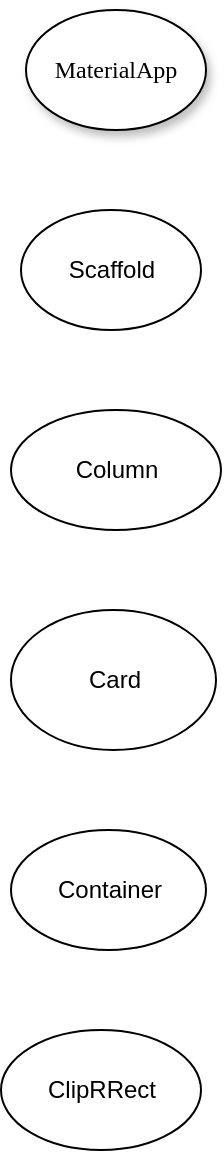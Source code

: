 <mxfile version="14.3.2" type="github">
  <diagram name="Page-1" id="42789a77-a242-8287-6e28-9cd8cfd52e62">
    <mxGraphModel dx="868" dy="484" grid="1" gridSize="10" guides="1" tooltips="1" connect="1" arrows="1" fold="1" page="1" pageScale="1" pageWidth="1100" pageHeight="850" background="#ffffff" math="0" shadow="0">
      <root>
        <mxCell id="0" />
        <mxCell id="1" parent="0" />
        <mxCell id="1ea317790d2ca983-1" value="MaterialApp" style="ellipse;whiteSpace=wrap;html=1;rounded=0;shadow=1;comic=0;labelBackgroundColor=none;strokeWidth=1;fontFamily=Verdana;fontSize=12;align=center;" parent="1" vertex="1">
          <mxGeometry x="450" y="80" width="90" height="60" as="geometry" />
        </mxCell>
        <mxCell id="hsnfMFslFAVzhNeBVYDI-1" value="Scaffold" style="ellipse;whiteSpace=wrap;html=1;" vertex="1" parent="1">
          <mxGeometry x="447.5" y="180" width="90" height="60" as="geometry" />
        </mxCell>
        <mxCell id="hsnfMFslFAVzhNeBVYDI-2" value="Card" style="ellipse;whiteSpace=wrap;html=1;" vertex="1" parent="1">
          <mxGeometry x="442.5" y="380" width="102.5" height="70" as="geometry" />
        </mxCell>
        <mxCell id="hsnfMFslFAVzhNeBVYDI-3" value="Container" style="ellipse;whiteSpace=wrap;html=1;" vertex="1" parent="1">
          <mxGeometry x="442.5" y="490" width="97.5" height="60" as="geometry" />
        </mxCell>
        <mxCell id="hsnfMFslFAVzhNeBVYDI-4" value="Column" style="ellipse;whiteSpace=wrap;html=1;" vertex="1" parent="1">
          <mxGeometry x="442.5" y="280" width="105" height="60" as="geometry" />
        </mxCell>
        <mxCell id="hsnfMFslFAVzhNeBVYDI-5" value="ClipRRect" style="ellipse;whiteSpace=wrap;html=1;" vertex="1" parent="1">
          <mxGeometry x="437.5" y="590" width="100" height="60" as="geometry" />
        </mxCell>
      </root>
    </mxGraphModel>
  </diagram>
</mxfile>
